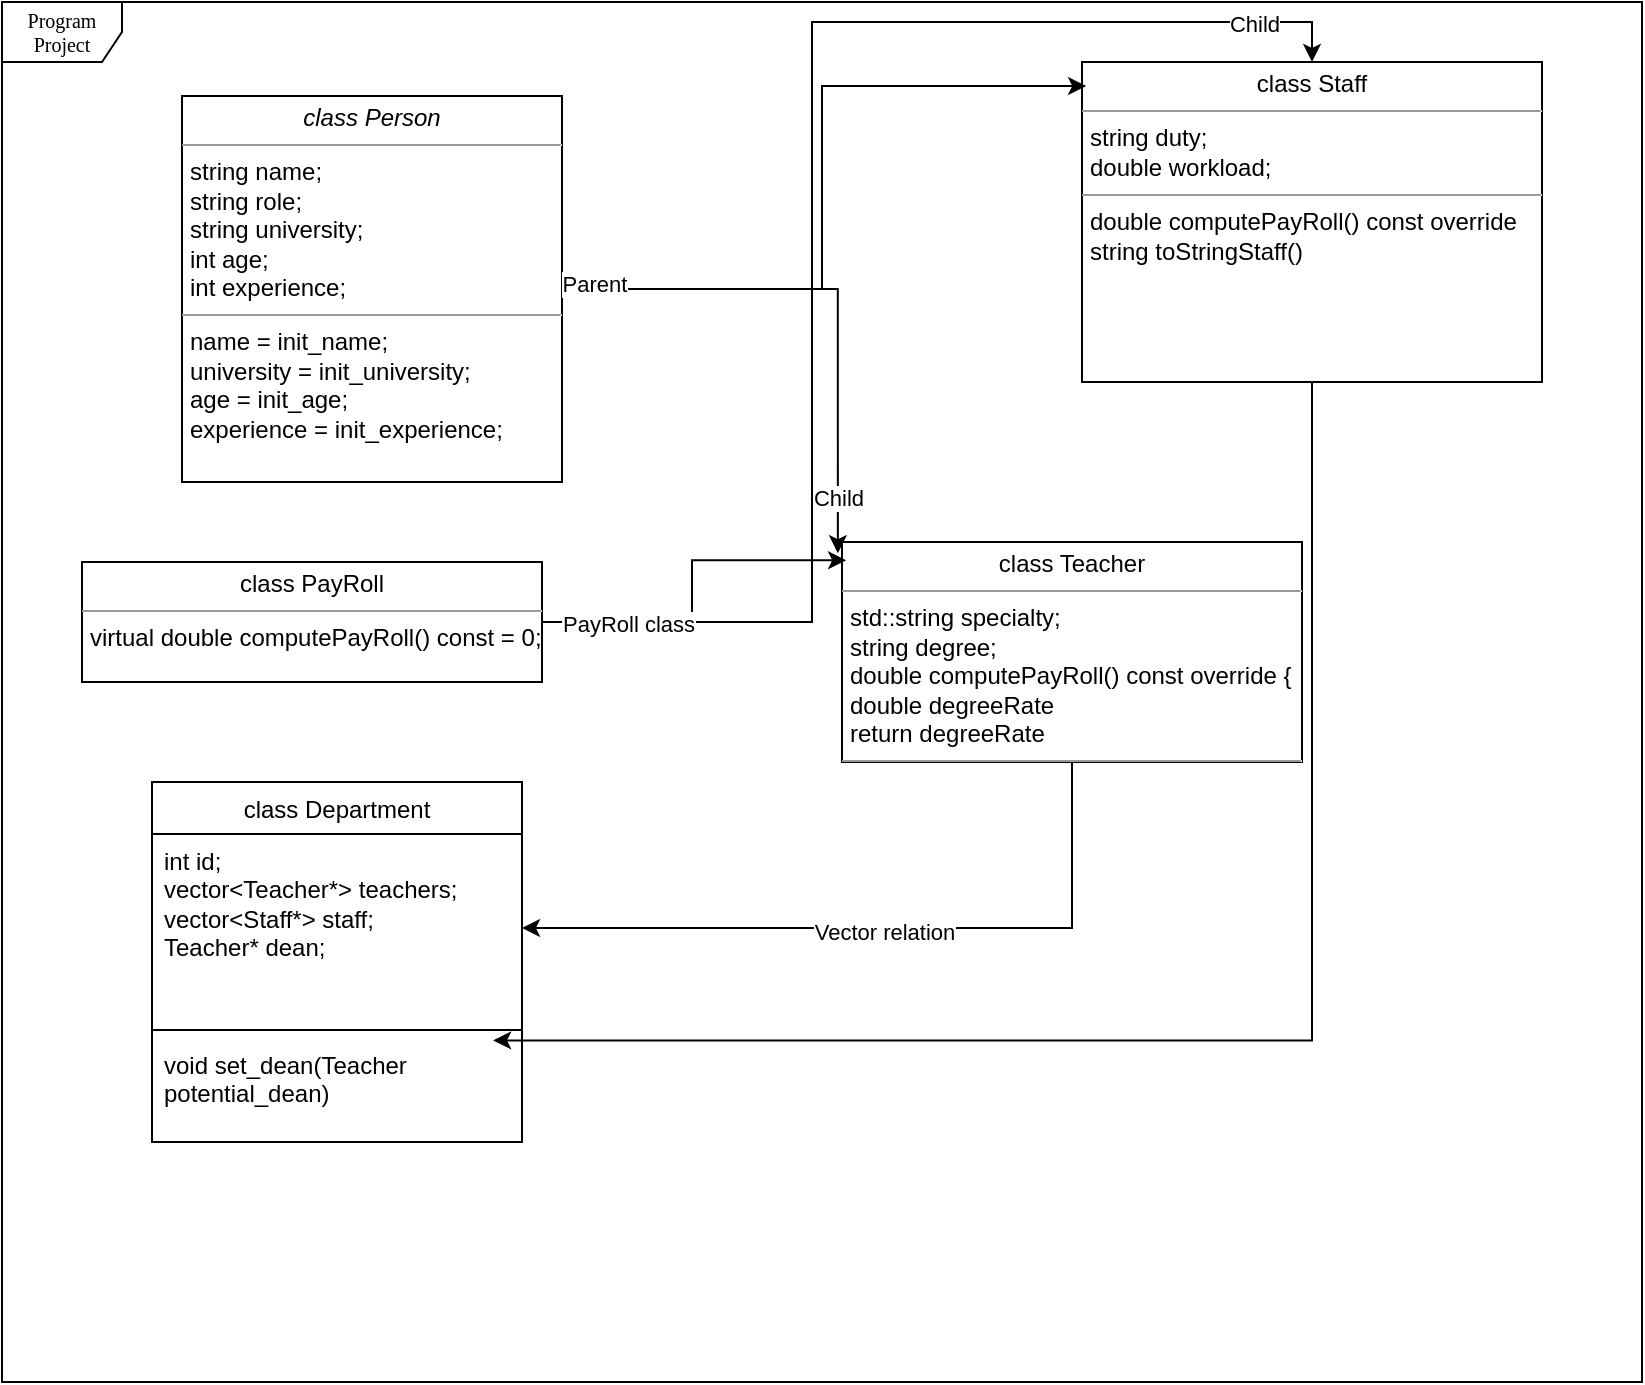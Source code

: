 <mxfile version="24.4.13" type="github">
  <diagram name="Page-1" id="c4acf3e9-155e-7222-9cf6-157b1a14988f">
    <mxGraphModel dx="2099" dy="573" grid="1" gridSize="10" guides="1" tooltips="1" connect="1" arrows="1" fold="1" page="1" pageScale="1" pageWidth="850" pageHeight="1100" background="none" math="0" shadow="0">
      <root>
        <mxCell id="0" />
        <mxCell id="1" parent="0" />
        <mxCell id="17acba5748e5396b-1" value="Program Project" style="shape=umlFrame;whiteSpace=wrap;html=1;rounded=0;shadow=0;comic=0;labelBackgroundColor=none;strokeWidth=1;fontFamily=Verdana;fontSize=10;align=center;" parent="1" vertex="1">
          <mxGeometry x="-20" y="10" width="820" height="690" as="geometry" />
        </mxCell>
        <mxCell id="JhGzBMYADT0RusUh7XYn-3" style="edgeStyle=orthogonalEdgeStyle;rounded=0;orthogonalLoop=1;jettySize=auto;html=1;exitX=0.5;exitY=1;exitDx=0;exitDy=0;" parent="1" source="5d2195bd80daf111-18" edge="1">
          <mxGeometry relative="1" as="geometry">
            <mxPoint x="155" y="220" as="targetPoint" />
          </mxGeometry>
        </mxCell>
        <mxCell id="5d2195bd80daf111-18" value="&lt;p style=&quot;margin:0px;margin-top:4px;text-align:center;&quot;&gt;&lt;i&gt;class Person&lt;/i&gt;&lt;/p&gt;&lt;hr size=&quot;1&quot;&gt;&lt;p style=&quot;margin:0px;margin-left:4px;&quot;&gt;string name;&amp;nbsp;&lt;/p&gt;&lt;p style=&quot;margin:0px;margin-left:4px;&quot;&gt;string role;&amp;nbsp;&lt;/p&gt;&lt;p style=&quot;margin:0px;margin-left:4px;&quot;&gt;string university;&amp;nbsp;&lt;/p&gt;&lt;p style=&quot;margin:0px;margin-left:4px;&quot;&gt;int age;&amp;nbsp;&lt;/p&gt;&lt;p style=&quot;margin:0px;margin-left:4px;&quot;&gt;int experience;&amp;nbsp;&lt;/p&gt;&lt;hr size=&quot;1&quot;&gt;&lt;p style=&quot;margin:0px;margin-left:4px;&quot;&gt;name = init_name;&amp;nbsp;&lt;/p&gt;&lt;p style=&quot;margin:0px;margin-left:4px;&quot;&gt;university = init_university;&amp;nbsp;&lt;/p&gt;&lt;p style=&quot;margin:0px;margin-left:4px;&quot;&gt;age = init_age;&amp;nbsp;&lt;/p&gt;&lt;p style=&quot;margin:0px;margin-left:4px;&quot;&gt;experience = init_experience;&amp;nbsp;&lt;/p&gt;" style="verticalAlign=top;align=left;overflow=fill;fontSize=12;fontFamily=Helvetica;html=1;rounded=0;shadow=0;comic=0;labelBackgroundColor=none;strokeWidth=1" parent="1" vertex="1">
          <mxGeometry x="70" y="57" width="190" height="193" as="geometry" />
        </mxCell>
        <mxCell id="XJJdo-Auk5NDTR2lQJK0-4" style="edgeStyle=orthogonalEdgeStyle;rounded=0;orthogonalLoop=1;jettySize=auto;html=1;" edge="1" parent="1" source="5d2195bd80daf111-19" target="Bh-_urNm_L3etP5NiJio-10">
          <mxGeometry relative="1" as="geometry" />
        </mxCell>
        <mxCell id="XJJdo-Auk5NDTR2lQJK0-5" value="Vector relation" style="edgeLabel;html=1;align=center;verticalAlign=middle;resizable=0;points=[];" vertex="1" connectable="0" parent="XJJdo-Auk5NDTR2lQJK0-4">
          <mxGeometry x="-0.012" y="2" relative="1" as="geometry">
            <mxPoint as="offset" />
          </mxGeometry>
        </mxCell>
        <mxCell id="5d2195bd80daf111-19" value="&lt;p style=&quot;margin:0px;margin-top:4px;text-align:center;&quot;&gt;class Teacher&lt;/p&gt;&lt;hr size=&quot;1&quot;&gt;&lt;p style=&quot;margin:0px;margin-left:4px;&quot;&gt;std::string specialty;&lt;/p&gt;&lt;p style=&quot;margin:0px;margin-left:4px;&quot;&gt;string degree;&lt;/p&gt;&lt;p style=&quot;margin:0px;margin-left:4px;&quot;&gt;double computePayRoll() const override {&lt;br&gt;&lt;/p&gt;&lt;p style=&quot;margin:0px;margin-left:4px;&quot;&gt;double degreeRate&lt;br&gt;&lt;/p&gt;&lt;p style=&quot;margin:0px;margin-left:4px;&quot;&gt;return degreeRate&lt;/p&gt;&lt;hr size=&quot;1&quot;&gt;&lt;p style=&quot;margin:0px;margin-left:4px;&quot;&gt;&lt;br&gt;&lt;/p&gt;" style="verticalAlign=top;align=left;overflow=fill;fontSize=12;fontFamily=Helvetica;html=1;rounded=0;shadow=0;comic=0;labelBackgroundColor=none;strokeWidth=1" parent="1" vertex="1">
          <mxGeometry x="400" y="280" width="230" height="110" as="geometry" />
        </mxCell>
        <mxCell id="LvMjk4B5w0dxx_g9D-OM-21" style="edgeStyle=orthogonalEdgeStyle;rounded=0;orthogonalLoop=1;jettySize=auto;html=1;entryX=0.5;entryY=0;entryDx=0;entryDy=0;" parent="1" source="5d2195bd80daf111-20" target="LvMjk4B5w0dxx_g9D-OM-23" edge="1">
          <mxGeometry relative="1" as="geometry">
            <mxPoint x="425" y="40" as="targetPoint" />
          </mxGeometry>
        </mxCell>
        <mxCell id="Bh-_urNm_L3etP5NiJio-16" value="Child" style="edgeLabel;html=1;align=center;verticalAlign=middle;resizable=0;points=[];" parent="LvMjk4B5w0dxx_g9D-OM-21" vertex="1" connectable="0">
          <mxGeometry x="0.861" y="-1" relative="1" as="geometry">
            <mxPoint as="offset" />
          </mxGeometry>
        </mxCell>
        <mxCell id="5d2195bd80daf111-20" value="&lt;p style=&quot;margin:0px;margin-top:4px;text-align:center;&quot;&gt;class PayRoll&lt;/p&gt;&lt;hr size=&quot;1&quot;&gt;&lt;p style=&quot;margin:0px;margin-left:4px;&quot;&gt;virtual double computePayRoll() const = 0;&lt;br&gt;&lt;/p&gt;&lt;p style=&quot;margin:0px;margin-left:4px;&quot;&gt;&lt;br&gt;&lt;/p&gt;" style="verticalAlign=top;align=left;overflow=fill;fontSize=12;fontFamily=Helvetica;html=1;rounded=0;shadow=0;comic=0;labelBackgroundColor=none;strokeWidth=1" parent="1" vertex="1">
          <mxGeometry x="20" y="290" width="230" height="60" as="geometry" />
        </mxCell>
        <mxCell id="LvMjk4B5w0dxx_g9D-OM-23" value="&lt;p style=&quot;margin:0px;margin-top:4px;text-align:center;&quot;&gt;class Staff&lt;/p&gt;&lt;hr size=&quot;1&quot;&gt;&lt;p style=&quot;margin:0px;margin-left:4px;&quot;&gt;string duty;&lt;/p&gt;&lt;p style=&quot;margin:0px;margin-left:4px;&quot;&gt;double workload;&lt;/p&gt;&lt;hr size=&quot;1&quot;&gt;&lt;p style=&quot;margin:0px;margin-left:4px;&quot;&gt;double computePayRoll() const override&lt;br&gt;&lt;/p&gt;&lt;p style=&quot;margin:0px;margin-left:4px;&quot;&gt;string toStringStaff()&lt;br&gt;&lt;/p&gt;&lt;p style=&quot;margin:0px;margin-left:4px;&quot;&gt;&lt;br&gt;&lt;/p&gt;" style="verticalAlign=top;align=left;overflow=fill;fontSize=12;fontFamily=Helvetica;html=1;rounded=0;shadow=0;comic=0;labelBackgroundColor=none;strokeWidth=1" parent="1" vertex="1">
          <mxGeometry x="520" y="40" width="230" height="160" as="geometry" />
        </mxCell>
        <mxCell id="Bh-_urNm_L3etP5NiJio-2" style="edgeStyle=orthogonalEdgeStyle;rounded=0;orthogonalLoop=1;jettySize=auto;html=1;entryX=-0.009;entryY=0.051;entryDx=0;entryDy=0;entryPerimeter=0;" parent="1" source="5d2195bd80daf111-18" target="5d2195bd80daf111-19" edge="1">
          <mxGeometry relative="1" as="geometry" />
        </mxCell>
        <mxCell id="Bh-_urNm_L3etP5NiJio-21" value="Child" style="edgeLabel;html=1;align=center;verticalAlign=middle;resizable=0;points=[];" parent="Bh-_urNm_L3etP5NiJio-2" vertex="1" connectable="0">
          <mxGeometry x="0.792" relative="1" as="geometry">
            <mxPoint as="offset" />
          </mxGeometry>
        </mxCell>
        <mxCell id="Bh-_urNm_L3etP5NiJio-3" style="edgeStyle=orthogonalEdgeStyle;rounded=0;orthogonalLoop=1;jettySize=auto;html=1;entryX=0.009;entryY=0.083;entryDx=0;entryDy=0;entryPerimeter=0;" parent="1" source="5d2195bd80daf111-20" target="5d2195bd80daf111-19" edge="1">
          <mxGeometry relative="1" as="geometry" />
        </mxCell>
        <mxCell id="XJJdo-Auk5NDTR2lQJK0-2" value="PayRoll class" style="edgeLabel;html=1;align=center;verticalAlign=middle;resizable=0;points=[];" vertex="1" connectable="0" parent="Bh-_urNm_L3etP5NiJio-3">
          <mxGeometry x="-0.531" y="-1" relative="1" as="geometry">
            <mxPoint as="offset" />
          </mxGeometry>
        </mxCell>
        <mxCell id="Bh-_urNm_L3etP5NiJio-4" style="edgeStyle=orthogonalEdgeStyle;rounded=0;orthogonalLoop=1;jettySize=auto;html=1;entryX=0.009;entryY=0.075;entryDx=0;entryDy=0;entryPerimeter=0;" parent="1" source="5d2195bd80daf111-18" target="LvMjk4B5w0dxx_g9D-OM-23" edge="1">
          <mxGeometry relative="1" as="geometry" />
        </mxCell>
        <mxCell id="Bh-_urNm_L3etP5NiJio-15" value="Parent" style="edgeLabel;html=1;align=center;verticalAlign=middle;resizable=0;points=[];" parent="Bh-_urNm_L3etP5NiJio-4" vertex="1" connectable="0">
          <mxGeometry x="-0.912" y="3" relative="1" as="geometry">
            <mxPoint as="offset" />
          </mxGeometry>
        </mxCell>
        <mxCell id="Bh-_urNm_L3etP5NiJio-9" value="&lt;span style=&quot;font-weight: 400;&quot;&gt;class Department&lt;/span&gt;" style="swimlane;fontStyle=1;align=center;verticalAlign=top;childLayout=stackLayout;horizontal=1;startSize=26;horizontalStack=0;resizeParent=1;resizeParentMax=0;resizeLast=0;collapsible=1;marginBottom=0;whiteSpace=wrap;html=1;" parent="1" vertex="1">
          <mxGeometry x="55" y="400" width="185" height="180" as="geometry" />
        </mxCell>
        <mxCell id="Bh-_urNm_L3etP5NiJio-10" value="&lt;div&gt;int id;&lt;/div&gt;&lt;div&gt;vector&amp;lt;Teacher*&amp;gt; teachers;&lt;/div&gt;&lt;div&gt;vector&amp;lt;Staff*&amp;gt; staff;&lt;/div&gt;&lt;div&gt;Teacher* dean;&lt;/div&gt;&lt;div&gt;&lt;br&gt;&lt;/div&gt;" style="text;strokeColor=none;fillColor=none;align=left;verticalAlign=top;spacingLeft=4;spacingRight=4;overflow=hidden;rotatable=0;points=[[0,0.5],[1,0.5]];portConstraint=eastwest;whiteSpace=wrap;html=1;" parent="Bh-_urNm_L3etP5NiJio-9" vertex="1">
          <mxGeometry y="26" width="185" height="94" as="geometry" />
        </mxCell>
        <mxCell id="Bh-_urNm_L3etP5NiJio-11" value="" style="line;strokeWidth=1;fillColor=none;align=left;verticalAlign=middle;spacingTop=-1;spacingLeft=3;spacingRight=3;rotatable=0;labelPosition=right;points=[];portConstraint=eastwest;strokeColor=inherit;" parent="Bh-_urNm_L3etP5NiJio-9" vertex="1">
          <mxGeometry y="120" width="185" height="8" as="geometry" />
        </mxCell>
        <mxCell id="Bh-_urNm_L3etP5NiJio-12" value="void set_dean(Teacher potential_dean)&amp;nbsp;" style="text;strokeColor=none;fillColor=none;align=left;verticalAlign=top;spacingLeft=4;spacingRight=4;overflow=hidden;rotatable=0;points=[[0,0.5],[1,0.5]];portConstraint=eastwest;whiteSpace=wrap;html=1;" parent="Bh-_urNm_L3etP5NiJio-9" vertex="1">
          <mxGeometry y="128" width="185" height="52" as="geometry" />
        </mxCell>
        <mxCell id="XJJdo-Auk5NDTR2lQJK0-6" style="edgeStyle=orthogonalEdgeStyle;rounded=0;orthogonalLoop=1;jettySize=auto;html=1;entryX=0.922;entryY=0.023;entryDx=0;entryDy=0;entryPerimeter=0;" edge="1" parent="1" source="LvMjk4B5w0dxx_g9D-OM-23" target="Bh-_urNm_L3etP5NiJio-12">
          <mxGeometry relative="1" as="geometry" />
        </mxCell>
      </root>
    </mxGraphModel>
  </diagram>
</mxfile>
